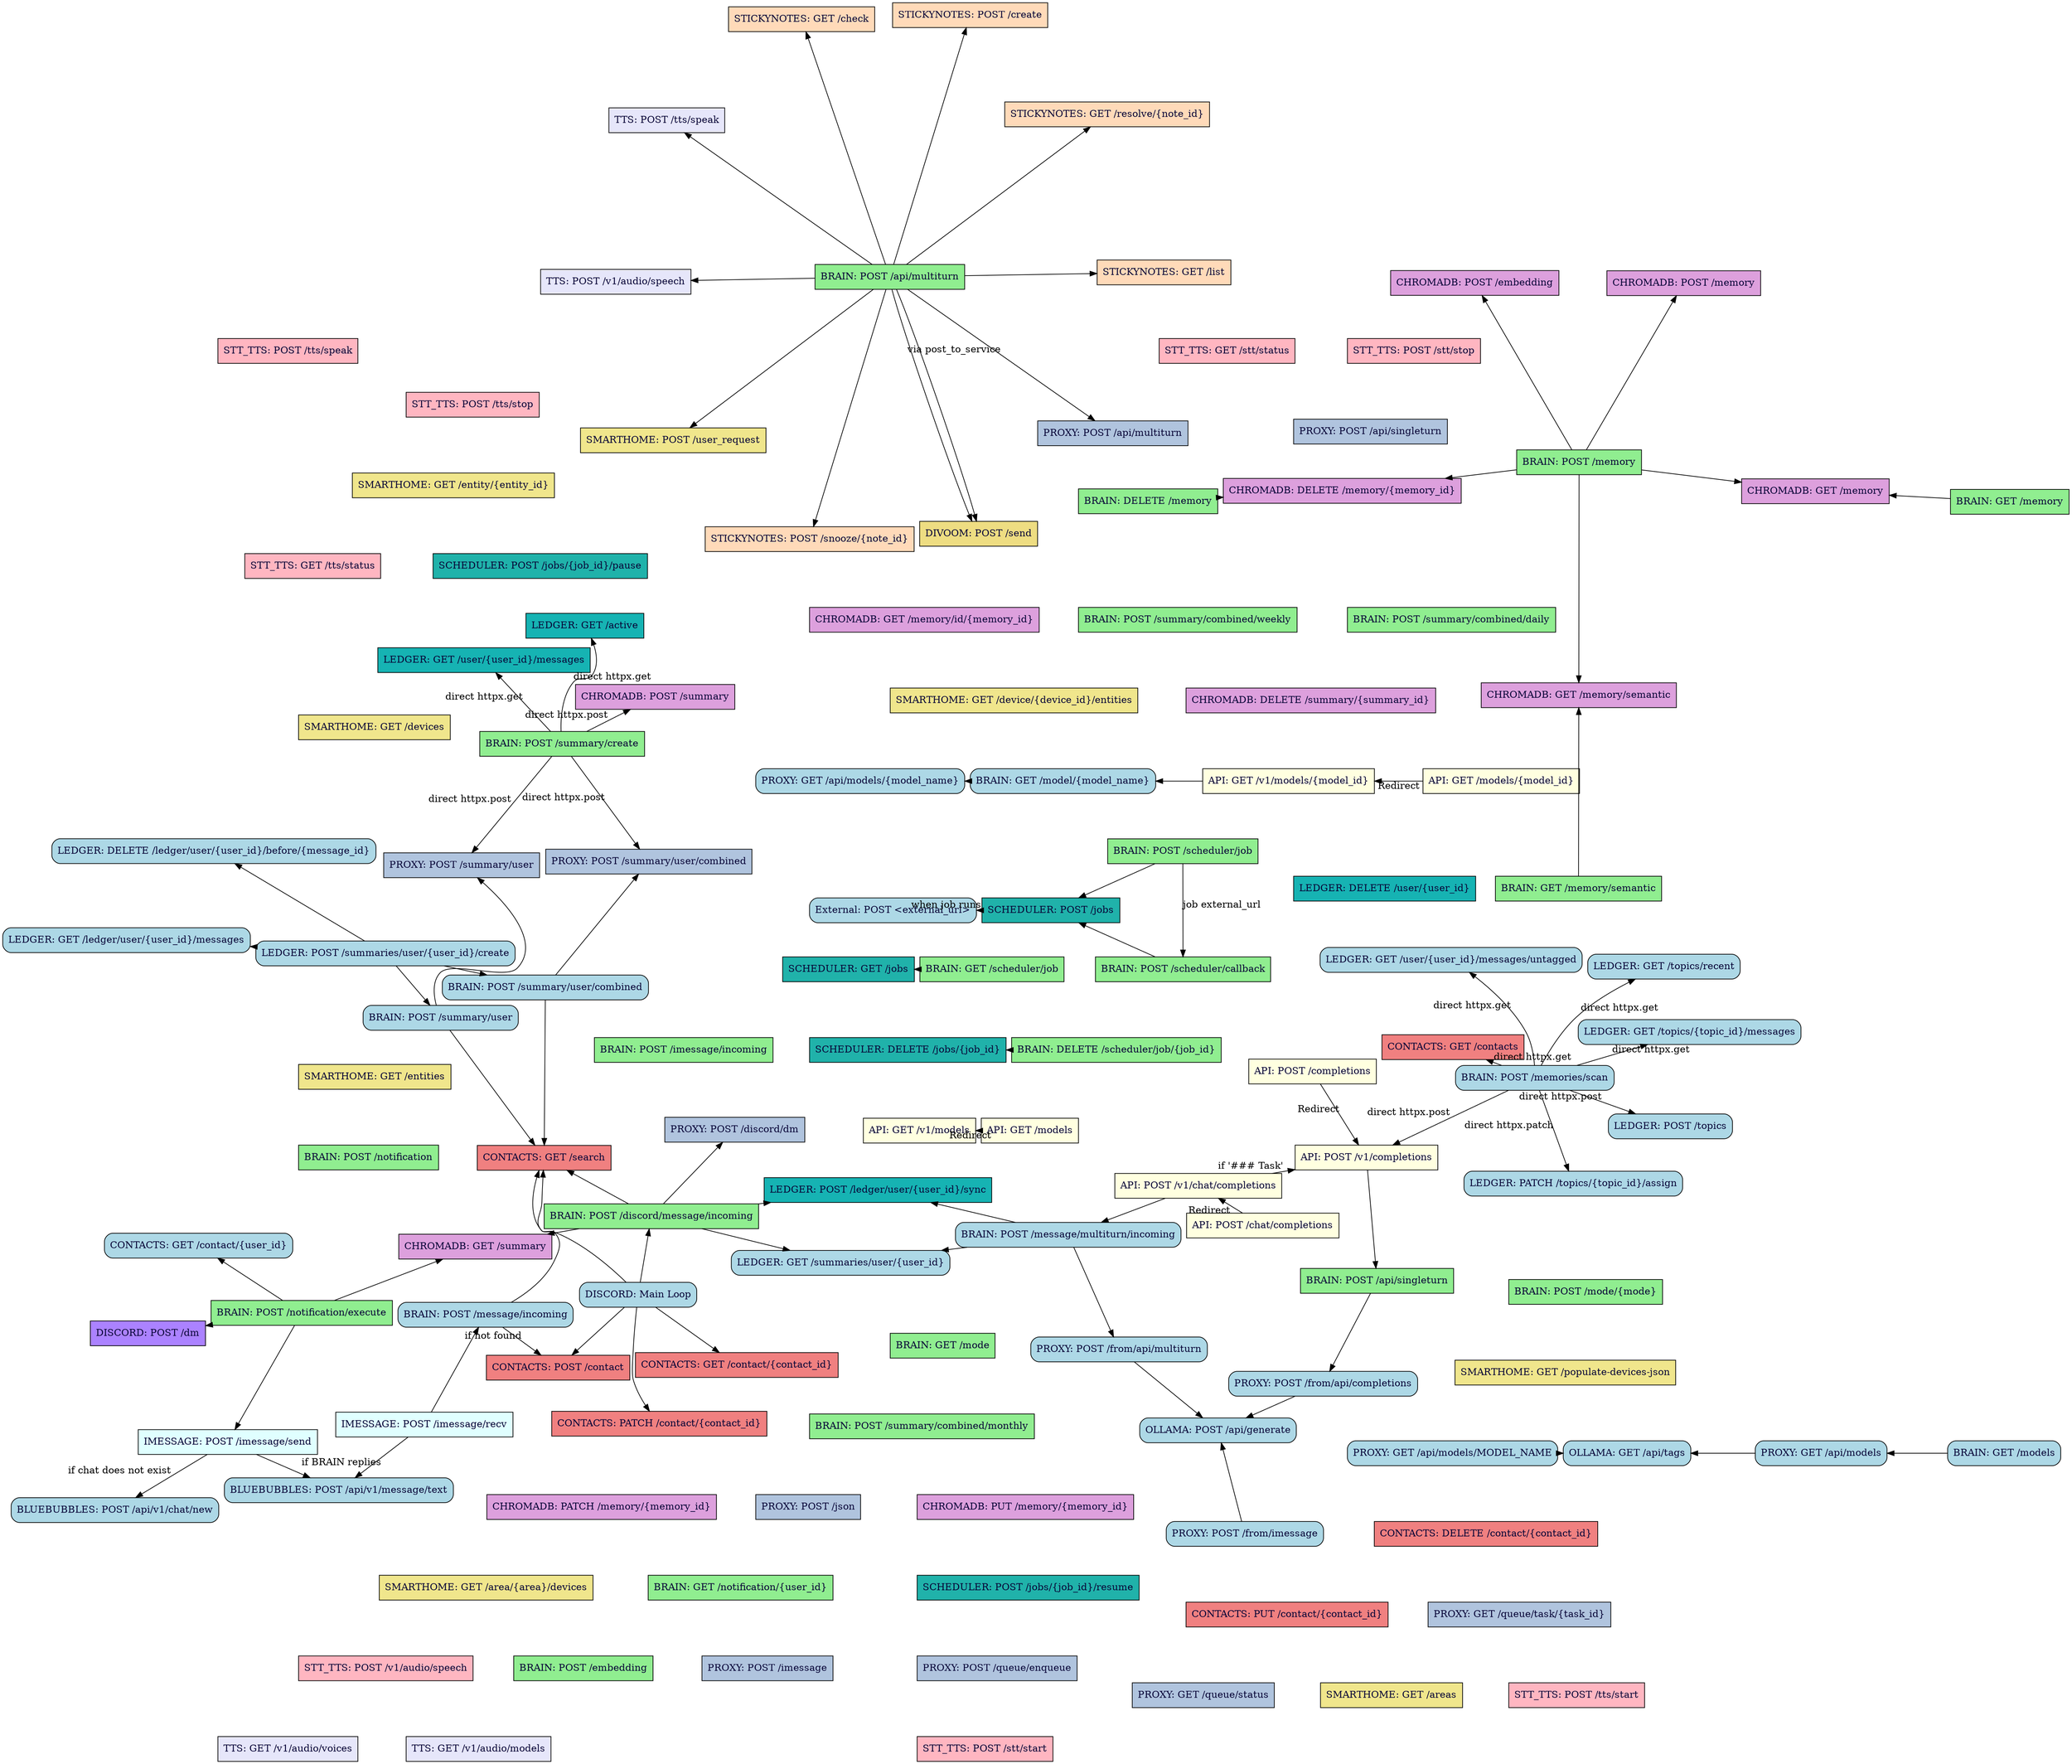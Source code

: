 digraph Microservices {
  /* Force‑directed layout: neato or sfdp are your friends */
  layout=sfdp;       /* or use sfdp for bigger graphs */
  overlap=false;      /* prevent nodes from colliding */
  splines=true;       /* smooth, curved edges */

  /* Global node styling */
  node [
    shape=box,
    style="filled,rounded",
    fillcolor=lightblue,
    fontcolor="#080537"
  ];

  /* Optional: give heavier “gravity” to high‑degree nodes */
  edge [
    weight=2         /* boost spring strength */
  ];

  /* API endpoints */
  subgraph cluster_api {
    label="API endpoints";
    style=dashed;
    color=lightgrey;
    node [style=filled, fillcolor=lightyellow];
    "API: POST /completions"
    "API: POST /v1/completions"
    "API: POST /chat/completions"
    "API: POST /v1/chat/completions"
    "API: GET /models/{model_id}"
    "API: GET /v1/models/{model_id}"
    "API: GET /models"
    "API: GET /v1/models"
  }

  /* BRAIN endpoints */
  subgraph cluster_brain {
    label="BRAIN endpoints";
    style=dashed;
    color=lightgrey;
    node [style=filled, fillcolor=lightgreen];
    "BRAIN: POST /notification/execute"
    "BRAIN: POST /notification"
    "BRAIN: GET /notification/{user_id}"
    "BRAIN: POST /mode/{mode}"
    "BRAIN: GET /mode"
    "BRAIN: POST /summary/create"
    "BRAIN: POST /summary/combined/monthly"
    "BRAIN: POST /summary/combined/daily"
    "BRAIN: POST /summary/combined/weekly"
    "BRAIN: POST /embedding"
    "BRAIN: POST /api/singleturn"
    "BRAIN: POST /api/multiturn"
    "BRAIN: POST /memory"
    "BRAIN: GET /memory"
    "BRAIN: GET /memory/semantic"
    "BRAIN: DELETE /memory"
    "BRAIN: POST /scheduler/callback"
    "BRAIN: POST /scheduler/job"
    "BRAIN: GET /scheduler/job"
    "BRAIN: DELETE /scheduler/job/{job_id}"
    "BRAIN: POST /imessage/incoming"
    "BRAIN: POST /discord/message/incoming"
  }

  /* CHROMADB endpoints */
  subgraph cluster_chromadb {
    label="CHROMADB endpoints";
    style=dashed;
    color=lightgrey;
    node [style=filled, fillcolor=plum];
    "CHROMADB: POST /summary"
    "CHROMADB: GET /summary"
    "CHROMADB: DELETE /summary/{summary_id}"
    "CHROMADB: POST /embedding"
    "CHROMADB: GET /memory"
    "CHROMADB: GET /memory/id/{memory_id}"
    "CHROMADB: PUT /memory/{memory_id}"
    "CHROMADB: PATCH /memory/{memory_id}"
    "CHROMADB: GET /memory/semantic"
    "CHROMADB: POST /memory"
    "CHROMADB: DELETE /memory/{memory_id}"
  }

  /* CONTACTS endpoints */
  subgraph cluster_contacts {
    label="CONTACTS endpoints";
    style=dashed;
    color=lightgrey;
    node [style=filled, fillcolor=lightcoral];
    "CONTACTS: POST /contact"
    "CONTACTS: GET /contacts"
    "CONTACTS: GET /contact/{contact_id}"
    "CONTACTS: GET /search"
    "CONTACTS: PUT /contact/{contact_id}"
    "CONTACTS: DELETE /contact/{contact_id}"
    "CONTACTS: PATCH /contact/{contact_id}"
  }

  /* DISCORD endpoints */
  subgraph cluster_discord {
    label="DISCORD endpoints";
    style=dashed;
    color=lightgrey;
    node [style=filled, fillcolor=mediumpurple1];
    "DISCORD: POST /dm"
  }

  /* DIVOOM endpoints */
  subgraph cluster_divoom {
    label="DIVOOM endpoints";
    style=dashed;
    color=lightgrey;
    node [style=filled, fillcolor=lightgoldenrod];
    "DIVOOM: POST /send"
  }

  /* IMESSAGE endpoints */
  subgraph cluster_imessage {
    label="IMESSAGE endpoints";
    style=dashed;
    color=lightgrey;
    node [style=filled, fillcolor=lightcyan];
    "IMESSAGE: POST /imessage/send"
    "IMESSAGE: POST /imessage/recv"
  }

  /* LEDGER endpoints */
  subgraph cluster_ledger {
    label="LEDGER endpoints";
    style=dashed;
    color=lightgrey;
    node [style=filled, fillcolor="#16b3b3"];
    "LEDGER: GET /user/{user_id}/messages"
    "LEDGER: GET /active"
    "LEDGER: DELETE /user/{user_id}"
    "LEDGER: POST /ledger/user/{user_id}/sync"
  }
  
  /* PROXY endpoints */
  subgraph cluster_proxy {
    label="PROXY endpoints";
    style=dashed;
    color=lightgrey;
    node [style=filled, fillcolor=lightsteelblue];
    "PROXY: POST /discord/dm"
    "PROXY: POST /imessage"
    "PROXY: POST /json"
    "PROXY: POST /queue/enqueue"
    "PROXY: GET /queue/status"
    "PROXY: GET /queue/task/{task_id}"
    "PROXY: POST /summary/user"
    "PROXY: POST /summary/user/combined"
    "PROXY: POST /api/singleturn"
    "PROXY: POST /api/multiturn"
  }

  /* SCHEDULER endpoints */
  subgraph cluster_scheduler {
    label="SCHEDULER endpoints";
    style=dashed;
    color=lightgrey;
    node [style=filled, fillcolor=lightseagreen];
    "SCHEDULER: POST /jobs/{job_id}/pause"
    "SCHEDULER: POST /jobs/{job_id}/resume"
    "SCHEDULER: POST /jobs"
    "SCHEDULER: DELETE /jobs/{job_id}"
    "SCHEDULER: GET /jobs"
  }

  /* SMARTHOME endpoints */
  subgraph cluster_smarthome {
    label="SMARTHOME endpoints";
    style=dashed;
    color=lightgrey;
    node [style=filled, fillcolor=khaki];
    "SMARTHOME: GET /populate-devices-json"
    "SMARTHOME: GET /areas"
    "SMARTHOME: GET /devices"
    "SMARTHOME: GET /area/{area}/devices"
    "SMARTHOME: GET /device/{device_id}/entities"
    "SMARTHOME: GET /entities"
    "SMARTHOME: GET /entity/{entity_id}"
    "SMARTHOME: POST /user_request"
  }

  /* STICKYNOTES endpoints */
  subgraph cluster_stickynotes {
    label="STICKYNOTES endpoints";
    style=dashed;
    color=lightgrey;
    node [style=filled, fillcolor=peachpuff];
    "STICKYNOTES: POST /snooze/{note_id}"
    "STICKYNOTES: GET /check"
    "STICKYNOTES: GET /resolve/{note_id}"
    "STICKYNOTES: GET /list"
    "STICKYNOTES: POST /create"
  }

  /* STT_TTS CONTROLLER endpoints */
  subgraph cluster_stt_tts_controller {
    label="STT_TTS CONTROLLER endpoints";
    style=dashed;
    color=lightgrey;
    node [style=filled, fillcolor=lightpink];
    "STT_TTS: POST /tts/start"
    "STT_TTS: POST /tts/stop"
    "STT_TTS: GET /tts/status"
    "STT_TTS: POST /stt/start"
    "STT_TTS: POST /stt/stop"
    "STT_TTS: GET /stt/status"
    "STT_TTS: POST /tts/speak"
    "STT_TTS: POST /v1/audio/speech"
  }

  /* TTS endpoints */
  subgraph cluster_tts {
    label="TTS endpoints";
    style=dashed;
    color=lightgrey;
    node [style=filled, fillcolor=lavender];
    "TTS: POST /tts/speak"
    "TTS: POST /v1/audio/speech"
    "TTS: GET /v1/audio/voices"
    "TTS: GET /v1/audio/models"
  }

  /* Describe connections */
  /* API endpoint dependencies */
  "API: POST /v1/chat/completions"  -> "BRAIN: POST /message/multiturn/incoming"
  "API: POST /v1/completions"       -> "BRAIN: POST /api/singleturn"
  "API: GET /v1/models/{model_id}"  -> "BRAIN: GET /model/{model_name}"
  "API: POST /completions"          -> "API: POST /v1/completions" [label="Redirect"]
  "API: POST /chat/completions"     -> "API: POST /v1/chat/completions" [label="Redirect"]
  "API: GET /models"                -> "API: GET /v1/models" [label="Redirect"]
  "API: GET /models/{model_id}"     -> "API: GET /v1/models/{model_id}" [label="Redirect"]
  "API: POST /v1/chat/completions"  -> "API: POST /v1/completions" [label="if '### Task'"]

  /* BRAIN endpoint dependencies */
  "BRAIN: GET /models"                        -> "PROXY: GET /api/models"
  "BRAIN: GET /model/{model_name}"            -> "PROXY: GET /api/models/{model_name}"
  "BRAIN: POST /scheduler/job"                -> "SCHEDULER: POST /jobs"
  "BRAIN: GET /scheduler/job"                 -> "SCHEDULER: GET /jobs"
  "BRAIN: DELETE /scheduler/job/{job_id}"     -> "SCHEDULER: DELETE /jobs/{job_id}"
  "BRAIN: POST /message/incoming"             -> "CONTACTS: GET /search"
  "BRAIN: POST /message/incoming"             -> "CONTACTS: POST /contact" [label="if not found"]
  "BRAIN: POST /api/singleturn"               -> "PROXY: POST /from/api/completions"
  "BRAIN: POST /message/multiturn/incoming"   -> "PROXY: POST /from/api/multiturn"
  "BRAIN: POST /message/multiturn/incoming"   -> "LEDGER: POST /ledger/user/{user_id}/sync"
  "BRAIN: POST /message/multiturn/incoming"   -> "LEDGER: GET /summaries/user/{user_id}"
  "BRAIN: POST /discord/message/incoming"     -> "CONTACTS: GET /search"
  "BRAIN: POST /discord/message/incoming"     -> "PROXY: POST /discord/dm"
  "BRAIN: POST /discord/message/incoming"     -> "LEDGER: POST /ledger/user/{user_id}/sync"
  "BRAIN: POST /discord/message/incoming"     -> "LEDGER: GET /summaries/user/{user_id}"
  "BRAIN: POST /summary/user"                 -> "CONTACTS: GET /search"
  "BRAIN: POST /summary/user"                 -> "PROXY: POST /summary/user"
  "BRAIN: POST /summary/user/combined"        -> "CONTACTS: GET /search"
  "BRAIN: POST /summary/user/combined"        -> "PROXY: POST /summary/user/combined"
  "BRAIN: POST /api/multiturn"                -> "DIVOOM: POST /send"
  "BRAIN: POST /discord/message/incoming"     -> "CHROMADB: GET /summary"
  "BRAIN: POST /memory"                       -> "CHROMADB: POST /embedding"
  "BRAIN: POST /memory"                       -> "CHROMADB: POST /memory"
  "BRAIN: POST /memory"                       -> "CHROMADB: GET /memory"
  "BRAIN: POST /memory"                       -> "CHROMADB: GET /memory/semantic"
  "BRAIN: POST /memory"                       -> "CHROMADB: DELETE /memory/{memory_id}"
  "BRAIN: DELETE /memory"                     -> "CHROMADB: DELETE /memory/{memory_id}"
  "BRAIN: GET /memory"                        -> "CHROMADB: GET /memory"
  "BRAIN: GET /memory/semantic"               -> "CHROMADB: GET /memory/semantic"
  "BRAIN: POST /notification/execute"         -> "DISCORD: POST /dm"
  "BRAIN: POST /notification/execute"         -> "IMESSAGE: POST /imessage/send"
  "BRAIN: POST /notification/execute"         -> "CONTACTS: GET /contact/{user_id}"
  "BRAIN: POST /notification/execute"         -> "CHROMADB: GET /summary"
  "BRAIN: POST /scheduler/callback"           -> "SCHEDULER: POST /jobs"
  "BRAIN: POST /api/multiturn"                -> "SMARTHOME: POST /user_request"
  "BRAIN: POST /api/multiturn"                -> "STICKYNOTES: POST /snooze/{note_id}"
  "BRAIN: POST /api/multiturn"                -> "STICKYNOTES: GET /check"
  "BRAIN: POST /api/multiturn"                -> "STICKYNOTES: GET /resolve/{note_id}"
  "BRAIN: POST /api/multiturn"                -> "STICKYNOTES: GET /list"
  "BRAIN: POST /api/multiturn"                -> "STICKYNOTES: POST /create"
  "BRAIN: POST /api/multiturn"                -> "TTS: POST /tts/speak"
  "BRAIN: POST /api/multiturn"                -> "TTS: POST /v1/audio/speech"
  "BRAIN: POST /api/multiturn"                -> "DIVOOM: POST /send"
  "BRAIN: POST /summary/create"               -> "LEDGER: GET /active" [label="direct httpx.get"]
  "BRAIN: POST /summary/create"               -> "LEDGER: GET /user/{user_id}/messages" [label="direct httpx.get"]
  "BRAIN: POST /summary/create"               -> "PROXY: POST /summary/user" [label="direct httpx.post"]
  "BRAIN: POST /summary/create"               -> "PROXY: POST /summary/user/combined" [label="direct httpx.post"]
  "BRAIN: POST /summary/create"               -> "CHROMADB: POST /summary" [label="direct httpx.post"]
  "BRAIN: POST /memories/scan"                -> "CONTACTS: GET /contacts" [label="direct httpx.get"]
  "BRAIN: POST /memories/scan"                -> "LEDGER: GET /user/{user_id}/messages/untagged" [label="direct httpx.get"]
  "BRAIN: POST /memories/scan"                -> "LEDGER: GET /topics/recent" [label="direct httpx.get"]
  "BRAIN: POST /memories/scan"                -> "LEDGER: GET /topics/{topic_id}/messages" [label="direct httpx.get"]
  "BRAIN: POST /memories/scan"                -> "API: POST /v1/completions" [label="direct httpx.post"]
  "BRAIN: POST /memories/scan"                -> "LEDGER: POST /topics" [label="direct httpx.post"]
  "BRAIN: POST /memories/scan"                -> "LEDGER: PATCH /topics/{topic_id}/assign" [label="direct httpx.patch"]
  "BRAIN: POST /scheduler/job"                -> "BRAIN: POST /scheduler/callback" [label="job external_url"]

  "BRAIN: POST /api/multiturn" -> "PROXY: POST /api/multiturn" [label="via post_to_service"]
  /* discord endpoint dependencies */
  "DISCORD: Main Loop" -> "CONTACTS: GET /search"
  "DISCORD: Main Loop" -> "CONTACTS: GET /contact/{contact_id}"
  "DISCORD: Main Loop" -> "CONTACTS: POST /contact"
  "DISCORD: Main Loop" -> "CONTACTS: PATCH /contact/{contact_id}"
  "DISCORD: Main Loop" -> "BRAIN: POST /discord/message/incoming"

  /* IMESSAGE endpoint dependencies */
  "IMESSAGE: POST /imessage/send" -> "BLUEBUBBLES: POST /api/v1/message/text"
  "IMESSAGE: POST /imessage/send" -> "BLUEBUBBLES: POST /api/v1/chat/new" [label="if chat does not exist"]
  "IMESSAGE: POST /imessage/recv" -> "BRAIN: POST /message/incoming"
  "IMESSAGE: POST /imessage/recv" -> "BLUEBUBBLES: POST /api/v1/message/text" [label="if BRAIN replies"]

  /* LEDGER endpoint dependencies */
  "LEDGER: POST /summaries/user/{user_id}/create" -> "LEDGER: GET /ledger/user/{user_id}/messages"
  "LEDGER: POST /summaries/user/{user_id}/create" -> "BRAIN: POST /summary/user"
  "LEDGER: POST /summaries/user/{user_id}/create" -> "LEDGER: DELETE /ledger/user/{user_id}/before/{message_id}"
  "LEDGER: POST /summaries/user/{user_id}/create" -> "BRAIN: POST /summary/user/combined"

  /* PROXY endpoint dependencies */
  "PROXY: POST /from/api/completions"   -> "OLLAMA: POST /api/generate"
  "PROXY: POST /from/api/multiturn"     -> "OLLAMA: POST /api/generate"
  "PROXY: POST /from/imessage"          -> "OLLAMA: POST /api/generate"
  "PROXY: GET /api/models"              -> "OLLAMA: GET /api/tags"
  "PROXY: GET /api/models/MODEL_NAME"   -> "OLLAMA: GET /api/tags"

  /* SCHEDULER endpoint dependencies */
  "SCHEDULER: POST /jobs" -> "External: POST <external_url>" [label="when job runs"]
}
/* generate with twopi -Tsvg endpoint.dot -o endpoint.svg or neato -Tpng endpoint.dot -o endpoint.png */
